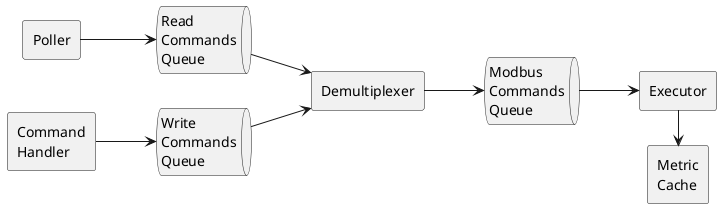 @startuml

skinparam componentStyle rectangle
left to right direction

component Executor as EX
component Demultiplexer as SC
component Poller as PL
component "Command\nHandler" as CH

component "Metric\nCache" as MC

queue "Read\nCommands\nQueue" as RCQ
queue "Write\nCommands\nQueue" as WCQ
queue "Modbus\nCommands\nQueue" as MCQ

PL --> RCQ
CH --> WCQ
RCQ --> SC
WCQ --> SC
SC --> MCQ
MCQ --> EX
EX -> MC

@enduml
